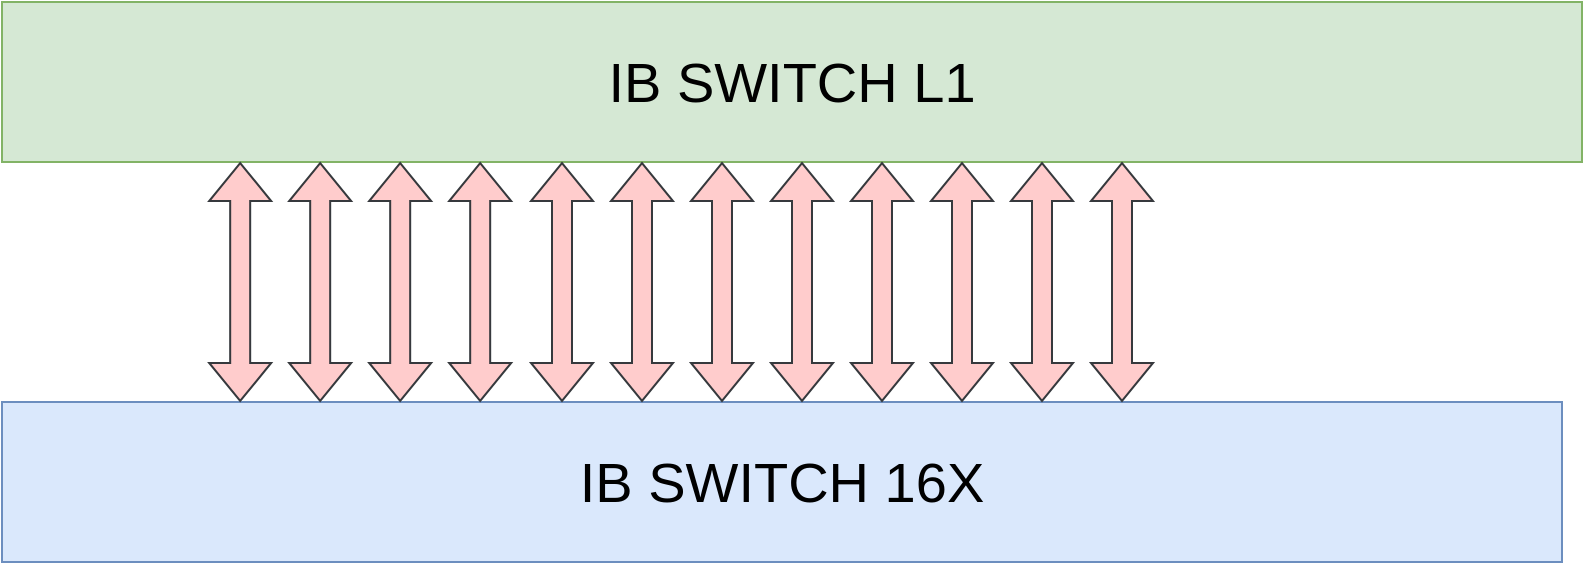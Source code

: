 <mxfile version="21.1.4" type="github">
  <diagram name="Page-1" id="TRyHVsz65nsi56p2mFv4">
    <mxGraphModel dx="2144" dy="1127" grid="1" gridSize="10" guides="1" tooltips="1" connect="1" arrows="1" fold="1" page="1" pageScale="1" pageWidth="850" pageHeight="1100" math="0" shadow="0">
      <root>
        <mxCell id="0" />
        <mxCell id="1" parent="0" />
        <mxCell id="1lUlBY1dEioY_ilVLsdF-1" value="&lt;font style=&quot;font-size: 28px;&quot;&gt;IB SWITCH L1&lt;br&gt;&lt;/font&gt;" style="rounded=0;whiteSpace=wrap;html=1;fillColor=#d5e8d4;strokeColor=#82b366;" vertex="1" parent="1">
          <mxGeometry y="360" width="790" height="80" as="geometry" />
        </mxCell>
        <mxCell id="1lUlBY1dEioY_ilVLsdF-2" value="&lt;font style=&quot;font-size: 28px;&quot;&gt;IB SWITCH 16X&lt;br&gt;&lt;/font&gt;" style="rounded=0;whiteSpace=wrap;html=1;fillColor=#dae8fc;strokeColor=#6c8ebf;" vertex="1" parent="1">
          <mxGeometry y="560" width="780" height="80" as="geometry" />
        </mxCell>
        <mxCell id="1lUlBY1dEioY_ilVLsdF-4" value="" style="shape=flexArrow;endArrow=classic;startArrow=classic;html=1;rounded=0;entryX=0.5;entryY=1;entryDx=0;entryDy=0;exitX=0.131;exitY=0;exitDx=0;exitDy=0;exitPerimeter=0;fillColor=#ffcccc;strokeColor=#36393d;" edge="1" parent="1">
          <mxGeometry width="100" height="100" relative="1" as="geometry">
            <mxPoint x="280" y="560" as="sourcePoint" />
            <mxPoint x="280" y="440" as="targetPoint" />
          </mxGeometry>
        </mxCell>
        <mxCell id="1lUlBY1dEioY_ilVLsdF-5" value="" style="shape=flexArrow;endArrow=classic;startArrow=classic;html=1;rounded=0;entryX=0.5;entryY=1;entryDx=0;entryDy=0;exitX=0.131;exitY=0;exitDx=0;exitDy=0;exitPerimeter=0;fillColor=#ffcccc;strokeColor=#36393d;" edge="1" parent="1">
          <mxGeometry width="100" height="100" relative="1" as="geometry">
            <mxPoint x="320" y="560" as="sourcePoint" />
            <mxPoint x="320" y="440" as="targetPoint" />
          </mxGeometry>
        </mxCell>
        <mxCell id="1lUlBY1dEioY_ilVLsdF-6" value="" style="shape=flexArrow;endArrow=classic;startArrow=classic;html=1;rounded=0;entryX=0.5;entryY=1;entryDx=0;entryDy=0;exitX=0.131;exitY=0;exitDx=0;exitDy=0;exitPerimeter=0;fillColor=#ffcccc;strokeColor=#36393d;" edge="1" parent="1">
          <mxGeometry width="100" height="100" relative="1" as="geometry">
            <mxPoint x="360" y="560" as="sourcePoint" />
            <mxPoint x="360" y="440" as="targetPoint" />
          </mxGeometry>
        </mxCell>
        <mxCell id="1lUlBY1dEioY_ilVLsdF-7" value="" style="shape=flexArrow;endArrow=classic;startArrow=classic;html=1;rounded=0;entryX=0.5;entryY=1;entryDx=0;entryDy=0;exitX=0.131;exitY=0;exitDx=0;exitDy=0;exitPerimeter=0;fillColor=#ffcccc;strokeColor=#36393d;" edge="1" parent="1">
          <mxGeometry width="100" height="100" relative="1" as="geometry">
            <mxPoint x="400" y="560" as="sourcePoint" />
            <mxPoint x="400" y="440" as="targetPoint" />
          </mxGeometry>
        </mxCell>
        <mxCell id="1lUlBY1dEioY_ilVLsdF-8" value="" style="shape=flexArrow;endArrow=classic;startArrow=classic;html=1;rounded=0;entryX=0.5;entryY=1;entryDx=0;entryDy=0;exitX=0.131;exitY=0;exitDx=0;exitDy=0;exitPerimeter=0;fillColor=#ffcccc;strokeColor=#36393d;" edge="1" parent="1">
          <mxGeometry width="100" height="100" relative="1" as="geometry">
            <mxPoint x="119.09" y="560" as="sourcePoint" />
            <mxPoint x="119.09" y="440" as="targetPoint" />
          </mxGeometry>
        </mxCell>
        <mxCell id="1lUlBY1dEioY_ilVLsdF-9" value="" style="shape=flexArrow;endArrow=classic;startArrow=classic;html=1;rounded=0;entryX=0.5;entryY=1;entryDx=0;entryDy=0;exitX=0.131;exitY=0;exitDx=0;exitDy=0;exitPerimeter=0;fillColor=#ffcccc;strokeColor=#36393d;" edge="1" parent="1">
          <mxGeometry width="100" height="100" relative="1" as="geometry">
            <mxPoint x="159.09" y="560" as="sourcePoint" />
            <mxPoint x="159.09" y="440" as="targetPoint" />
          </mxGeometry>
        </mxCell>
        <mxCell id="1lUlBY1dEioY_ilVLsdF-10" value="" style="shape=flexArrow;endArrow=classic;startArrow=classic;html=1;rounded=0;entryX=0.5;entryY=1;entryDx=0;entryDy=0;exitX=0.131;exitY=0;exitDx=0;exitDy=0;exitPerimeter=0;fillColor=#ffcccc;strokeColor=#36393d;" edge="1" parent="1">
          <mxGeometry width="100" height="100" relative="1" as="geometry">
            <mxPoint x="199.09" y="560" as="sourcePoint" />
            <mxPoint x="199.09" y="440" as="targetPoint" />
          </mxGeometry>
        </mxCell>
        <mxCell id="1lUlBY1dEioY_ilVLsdF-11" value="" style="shape=flexArrow;endArrow=classic;startArrow=classic;html=1;rounded=0;entryX=0.5;entryY=1;entryDx=0;entryDy=0;exitX=0.131;exitY=0;exitDx=0;exitDy=0;exitPerimeter=0;fillColor=#ffcccc;strokeColor=#36393d;" edge="1" parent="1">
          <mxGeometry width="100" height="100" relative="1" as="geometry">
            <mxPoint x="239.09" y="560" as="sourcePoint" />
            <mxPoint x="239.09" y="440" as="targetPoint" />
          </mxGeometry>
        </mxCell>
        <mxCell id="1lUlBY1dEioY_ilVLsdF-12" value="" style="shape=flexArrow;endArrow=classic;startArrow=classic;html=1;rounded=0;entryX=0.5;entryY=1;entryDx=0;entryDy=0;exitX=0.131;exitY=0;exitDx=0;exitDy=0;exitPerimeter=0;fillColor=#ffcccc;strokeColor=#36393d;" edge="1" parent="1">
          <mxGeometry width="100" height="100" relative="1" as="geometry">
            <mxPoint x="440" y="560" as="sourcePoint" />
            <mxPoint x="440" y="440" as="targetPoint" />
          </mxGeometry>
        </mxCell>
        <mxCell id="1lUlBY1dEioY_ilVLsdF-13" value="" style="shape=flexArrow;endArrow=classic;startArrow=classic;html=1;rounded=0;entryX=0.5;entryY=1;entryDx=0;entryDy=0;exitX=0.131;exitY=0;exitDx=0;exitDy=0;exitPerimeter=0;fillColor=#ffcccc;strokeColor=#36393d;" edge="1" parent="1">
          <mxGeometry width="100" height="100" relative="1" as="geometry">
            <mxPoint x="480" y="560" as="sourcePoint" />
            <mxPoint x="480" y="440" as="targetPoint" />
          </mxGeometry>
        </mxCell>
        <mxCell id="1lUlBY1dEioY_ilVLsdF-14" value="" style="shape=flexArrow;endArrow=classic;startArrow=classic;html=1;rounded=0;entryX=0.5;entryY=1;entryDx=0;entryDy=0;exitX=0.131;exitY=0;exitDx=0;exitDy=0;exitPerimeter=0;fillColor=#ffcccc;strokeColor=#36393d;" edge="1" parent="1">
          <mxGeometry width="100" height="100" relative="1" as="geometry">
            <mxPoint x="520" y="560" as="sourcePoint" />
            <mxPoint x="520" y="440" as="targetPoint" />
          </mxGeometry>
        </mxCell>
        <mxCell id="1lUlBY1dEioY_ilVLsdF-15" value="" style="shape=flexArrow;endArrow=classic;startArrow=classic;html=1;rounded=0;entryX=0.5;entryY=1;entryDx=0;entryDy=0;exitX=0.131;exitY=0;exitDx=0;exitDy=0;exitPerimeter=0;fillColor=#ffcccc;strokeColor=#36393d;" edge="1" parent="1">
          <mxGeometry width="100" height="100" relative="1" as="geometry">
            <mxPoint x="560" y="560" as="sourcePoint" />
            <mxPoint x="560" y="440" as="targetPoint" />
          </mxGeometry>
        </mxCell>
      </root>
    </mxGraphModel>
  </diagram>
</mxfile>
